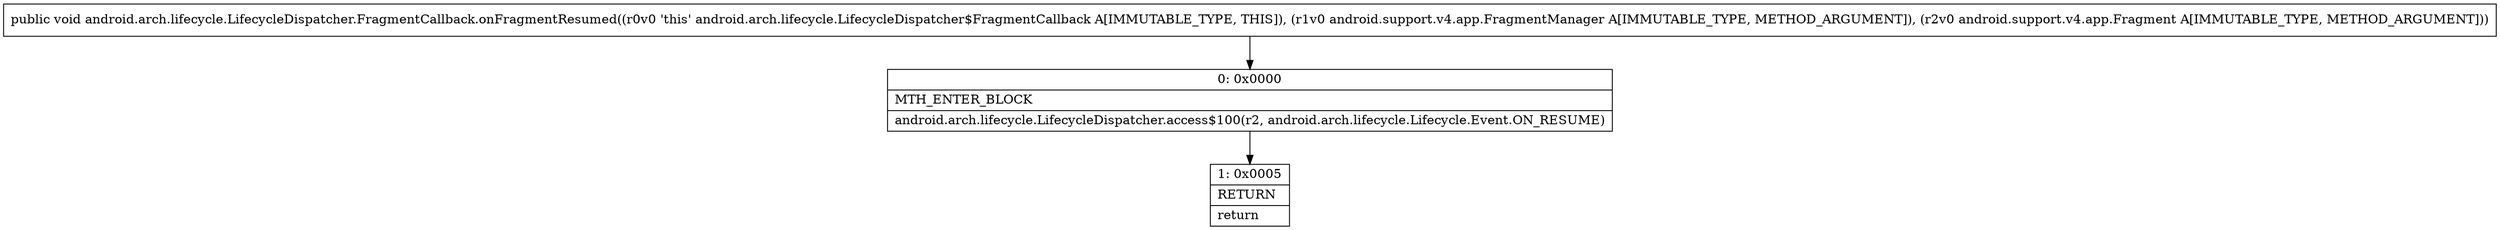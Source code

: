 digraph "CFG forandroid.arch.lifecycle.LifecycleDispatcher.FragmentCallback.onFragmentResumed(Landroid\/support\/v4\/app\/FragmentManager;Landroid\/support\/v4\/app\/Fragment;)V" {
Node_0 [shape=record,label="{0\:\ 0x0000|MTH_ENTER_BLOCK\l|android.arch.lifecycle.LifecycleDispatcher.access$100(r2, android.arch.lifecycle.Lifecycle.Event.ON_RESUME)\l}"];
Node_1 [shape=record,label="{1\:\ 0x0005|RETURN\l|return\l}"];
MethodNode[shape=record,label="{public void android.arch.lifecycle.LifecycleDispatcher.FragmentCallback.onFragmentResumed((r0v0 'this' android.arch.lifecycle.LifecycleDispatcher$FragmentCallback A[IMMUTABLE_TYPE, THIS]), (r1v0 android.support.v4.app.FragmentManager A[IMMUTABLE_TYPE, METHOD_ARGUMENT]), (r2v0 android.support.v4.app.Fragment A[IMMUTABLE_TYPE, METHOD_ARGUMENT])) }"];
MethodNode -> Node_0;
Node_0 -> Node_1;
}

